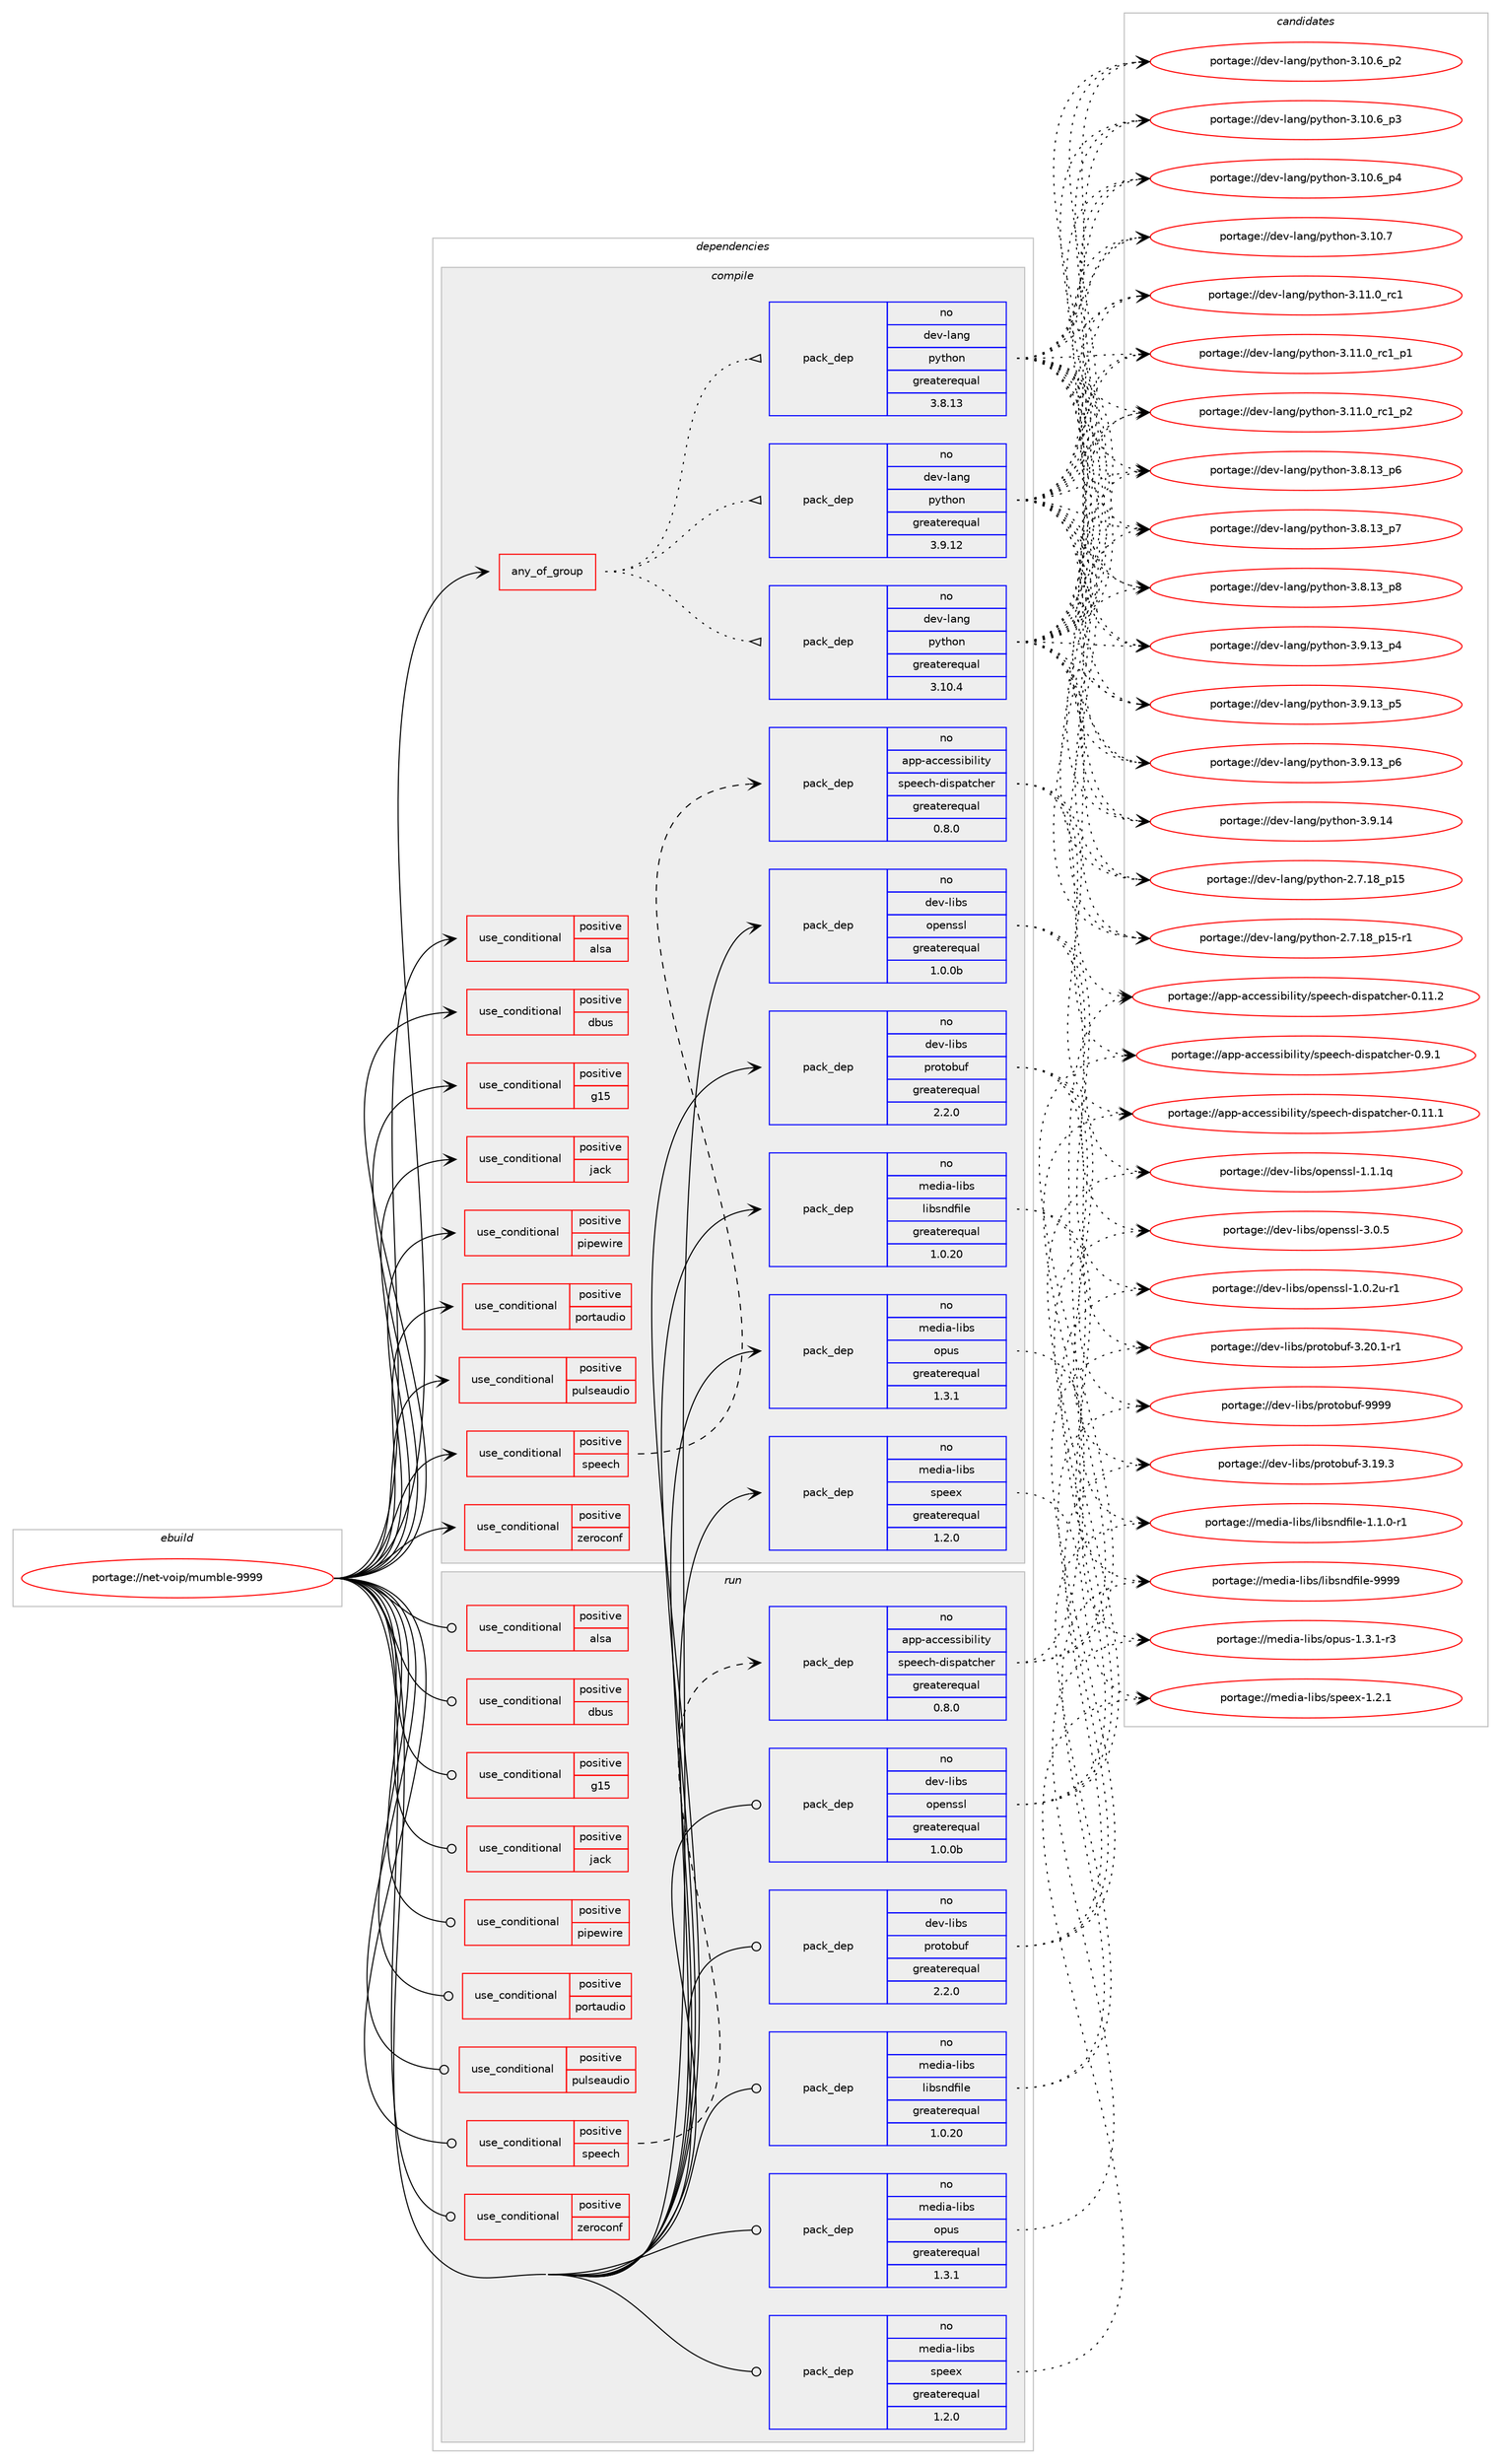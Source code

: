digraph prolog {

# *************
# Graph options
# *************

newrank=true;
concentrate=true;
compound=true;
graph [rankdir=LR,fontname=Helvetica,fontsize=10,ranksep=1.5];#, ranksep=2.5, nodesep=0.2];
edge  [arrowhead=vee];
node  [fontname=Helvetica,fontsize=10];

# **********
# The ebuild
# **********

subgraph cluster_leftcol {
color=gray;
rank=same;
label=<<i>ebuild</i>>;
id [label="portage://net-voip/mumble-9999", color=red, width=4, href="../net-voip/mumble-9999.svg"];
}

# ****************
# The dependencies
# ****************

subgraph cluster_midcol {
color=gray;
label=<<i>dependencies</i>>;
subgraph cluster_compile {
fillcolor="#eeeeee";
style=filled;
label=<<i>compile</i>>;
subgraph any4 {
dependency199 [label=<<TABLE BORDER="0" CELLBORDER="1" CELLSPACING="0" CELLPADDING="4"><TR><TD CELLPADDING="10">any_of_group</TD></TR></TABLE>>, shape=none, color=red];subgraph pack100 {
dependency200 [label=<<TABLE BORDER="0" CELLBORDER="1" CELLSPACING="0" CELLPADDING="4" WIDTH="220"><TR><TD ROWSPAN="6" CELLPADDING="30">pack_dep</TD></TR><TR><TD WIDTH="110">no</TD></TR><TR><TD>dev-lang</TD></TR><TR><TD>python</TD></TR><TR><TD>greaterequal</TD></TR><TR><TD>3.10.4</TD></TR></TABLE>>, shape=none, color=blue];
}
dependency199:e -> dependency200:w [weight=20,style="dotted",arrowhead="oinv"];
subgraph pack101 {
dependency201 [label=<<TABLE BORDER="0" CELLBORDER="1" CELLSPACING="0" CELLPADDING="4" WIDTH="220"><TR><TD ROWSPAN="6" CELLPADDING="30">pack_dep</TD></TR><TR><TD WIDTH="110">no</TD></TR><TR><TD>dev-lang</TD></TR><TR><TD>python</TD></TR><TR><TD>greaterequal</TD></TR><TR><TD>3.9.12</TD></TR></TABLE>>, shape=none, color=blue];
}
dependency199:e -> dependency201:w [weight=20,style="dotted",arrowhead="oinv"];
subgraph pack102 {
dependency202 [label=<<TABLE BORDER="0" CELLBORDER="1" CELLSPACING="0" CELLPADDING="4" WIDTH="220"><TR><TD ROWSPAN="6" CELLPADDING="30">pack_dep</TD></TR><TR><TD WIDTH="110">no</TD></TR><TR><TD>dev-lang</TD></TR><TR><TD>python</TD></TR><TR><TD>greaterequal</TD></TR><TR><TD>3.8.13</TD></TR></TABLE>>, shape=none, color=blue];
}
dependency199:e -> dependency202:w [weight=20,style="dotted",arrowhead="oinv"];
}
id:e -> dependency199:w [weight=20,style="solid",arrowhead="vee"];
subgraph cond97 {
dependency203 [label=<<TABLE BORDER="0" CELLBORDER="1" CELLSPACING="0" CELLPADDING="4"><TR><TD ROWSPAN="3" CELLPADDING="10">use_conditional</TD></TR><TR><TD>positive</TD></TR><TR><TD>alsa</TD></TR></TABLE>>, shape=none, color=red];
# *** BEGIN UNKNOWN DEPENDENCY TYPE (TODO) ***
# dependency203 -> package_dependency(portage://net-voip/mumble-9999,install,no,media-libs,alsa-lib,none,[,,],[],[])
# *** END UNKNOWN DEPENDENCY TYPE (TODO) ***

}
id:e -> dependency203:w [weight=20,style="solid",arrowhead="vee"];
subgraph cond98 {
dependency204 [label=<<TABLE BORDER="0" CELLBORDER="1" CELLSPACING="0" CELLPADDING="4"><TR><TD ROWSPAN="3" CELLPADDING="10">use_conditional</TD></TR><TR><TD>positive</TD></TR><TR><TD>dbus</TD></TR></TABLE>>, shape=none, color=red];
# *** BEGIN UNKNOWN DEPENDENCY TYPE (TODO) ***
# dependency204 -> package_dependency(portage://net-voip/mumble-9999,install,no,dev-qt,qtdbus,none,[,,],[slot(5)],[])
# *** END UNKNOWN DEPENDENCY TYPE (TODO) ***

}
id:e -> dependency204:w [weight=20,style="solid",arrowhead="vee"];
subgraph cond99 {
dependency205 [label=<<TABLE BORDER="0" CELLBORDER="1" CELLSPACING="0" CELLPADDING="4"><TR><TD ROWSPAN="3" CELLPADDING="10">use_conditional</TD></TR><TR><TD>positive</TD></TR><TR><TD>g15</TD></TR></TABLE>>, shape=none, color=red];
# *** BEGIN UNKNOWN DEPENDENCY TYPE (TODO) ***
# dependency205 -> package_dependency(portage://net-voip/mumble-9999,install,no,app-misc,g15daemon,none,[,,],any_same_slot,[])
# *** END UNKNOWN DEPENDENCY TYPE (TODO) ***

}
id:e -> dependency205:w [weight=20,style="solid",arrowhead="vee"];
subgraph cond100 {
dependency206 [label=<<TABLE BORDER="0" CELLBORDER="1" CELLSPACING="0" CELLPADDING="4"><TR><TD ROWSPAN="3" CELLPADDING="10">use_conditional</TD></TR><TR><TD>positive</TD></TR><TR><TD>jack</TD></TR></TABLE>>, shape=none, color=red];
# *** BEGIN UNKNOWN DEPENDENCY TYPE (TODO) ***
# dependency206 -> package_dependency(portage://net-voip/mumble-9999,install,no,virtual,jack,none,[,,],[],[])
# *** END UNKNOWN DEPENDENCY TYPE (TODO) ***

}
id:e -> dependency206:w [weight=20,style="solid",arrowhead="vee"];
subgraph cond101 {
dependency207 [label=<<TABLE BORDER="0" CELLBORDER="1" CELLSPACING="0" CELLPADDING="4"><TR><TD ROWSPAN="3" CELLPADDING="10">use_conditional</TD></TR><TR><TD>positive</TD></TR><TR><TD>pipewire</TD></TR></TABLE>>, shape=none, color=red];
# *** BEGIN UNKNOWN DEPENDENCY TYPE (TODO) ***
# dependency207 -> package_dependency(portage://net-voip/mumble-9999,install,no,media-video,pipewire,none,[,,],[],[])
# *** END UNKNOWN DEPENDENCY TYPE (TODO) ***

}
id:e -> dependency207:w [weight=20,style="solid",arrowhead="vee"];
subgraph cond102 {
dependency208 [label=<<TABLE BORDER="0" CELLBORDER="1" CELLSPACING="0" CELLPADDING="4"><TR><TD ROWSPAN="3" CELLPADDING="10">use_conditional</TD></TR><TR><TD>positive</TD></TR><TR><TD>portaudio</TD></TR></TABLE>>, shape=none, color=red];
# *** BEGIN UNKNOWN DEPENDENCY TYPE (TODO) ***
# dependency208 -> package_dependency(portage://net-voip/mumble-9999,install,no,media-libs,portaudio,none,[,,],[],[])
# *** END UNKNOWN DEPENDENCY TYPE (TODO) ***

}
id:e -> dependency208:w [weight=20,style="solid",arrowhead="vee"];
subgraph cond103 {
dependency209 [label=<<TABLE BORDER="0" CELLBORDER="1" CELLSPACING="0" CELLPADDING="4"><TR><TD ROWSPAN="3" CELLPADDING="10">use_conditional</TD></TR><TR><TD>positive</TD></TR><TR><TD>pulseaudio</TD></TR></TABLE>>, shape=none, color=red];
# *** BEGIN UNKNOWN DEPENDENCY TYPE (TODO) ***
# dependency209 -> package_dependency(portage://net-voip/mumble-9999,install,no,media-sound,pulseaudio,none,[,,],[],[])
# *** END UNKNOWN DEPENDENCY TYPE (TODO) ***

}
id:e -> dependency209:w [weight=20,style="solid",arrowhead="vee"];
subgraph cond104 {
dependency210 [label=<<TABLE BORDER="0" CELLBORDER="1" CELLSPACING="0" CELLPADDING="4"><TR><TD ROWSPAN="3" CELLPADDING="10">use_conditional</TD></TR><TR><TD>positive</TD></TR><TR><TD>speech</TD></TR></TABLE>>, shape=none, color=red];
subgraph pack103 {
dependency211 [label=<<TABLE BORDER="0" CELLBORDER="1" CELLSPACING="0" CELLPADDING="4" WIDTH="220"><TR><TD ROWSPAN="6" CELLPADDING="30">pack_dep</TD></TR><TR><TD WIDTH="110">no</TD></TR><TR><TD>app-accessibility</TD></TR><TR><TD>speech-dispatcher</TD></TR><TR><TD>greaterequal</TD></TR><TR><TD>0.8.0</TD></TR></TABLE>>, shape=none, color=blue];
}
dependency210:e -> dependency211:w [weight=20,style="dashed",arrowhead="vee"];
}
id:e -> dependency210:w [weight=20,style="solid",arrowhead="vee"];
subgraph cond105 {
dependency212 [label=<<TABLE BORDER="0" CELLBORDER="1" CELLSPACING="0" CELLPADDING="4"><TR><TD ROWSPAN="3" CELLPADDING="10">use_conditional</TD></TR><TR><TD>positive</TD></TR><TR><TD>zeroconf</TD></TR></TABLE>>, shape=none, color=red];
# *** BEGIN UNKNOWN DEPENDENCY TYPE (TODO) ***
# dependency212 -> package_dependency(portage://net-voip/mumble-9999,install,no,net-dns,avahi,none,[,,],[],[use(enable(mdnsresponder-compat),none)])
# *** END UNKNOWN DEPENDENCY TYPE (TODO) ***

}
id:e -> dependency212:w [weight=20,style="solid",arrowhead="vee"];
# *** BEGIN UNKNOWN DEPENDENCY TYPE (TODO) ***
# id -> package_dependency(portage://net-voip/mumble-9999,install,no,dev-cpp,nlohmann_json,none,[,,],[],[])
# *** END UNKNOWN DEPENDENCY TYPE (TODO) ***

# *** BEGIN UNKNOWN DEPENDENCY TYPE (TODO) ***
# id -> package_dependency(portage://net-voip/mumble-9999,install,no,dev-libs,boost,none,[,,],[],[])
# *** END UNKNOWN DEPENDENCY TYPE (TODO) ***

subgraph pack104 {
dependency213 [label=<<TABLE BORDER="0" CELLBORDER="1" CELLSPACING="0" CELLPADDING="4" WIDTH="220"><TR><TD ROWSPAN="6" CELLPADDING="30">pack_dep</TD></TR><TR><TD WIDTH="110">no</TD></TR><TR><TD>dev-libs</TD></TR><TR><TD>openssl</TD></TR><TR><TD>greaterequal</TD></TR><TR><TD>1.0.0b</TD></TR></TABLE>>, shape=none, color=blue];
}
id:e -> dependency213:w [weight=20,style="solid",arrowhead="vee"];
# *** BEGIN UNKNOWN DEPENDENCY TYPE (TODO) ***
# id -> package_dependency(portage://net-voip/mumble-9999,install,no,dev-libs,poco,none,[,,],[],[use(enable(util),none),use(enable(xml),none),use(enable(zip),none)])
# *** END UNKNOWN DEPENDENCY TYPE (TODO) ***

subgraph pack105 {
dependency214 [label=<<TABLE BORDER="0" CELLBORDER="1" CELLSPACING="0" CELLPADDING="4" WIDTH="220"><TR><TD ROWSPAN="6" CELLPADDING="30">pack_dep</TD></TR><TR><TD WIDTH="110">no</TD></TR><TR><TD>dev-libs</TD></TR><TR><TD>protobuf</TD></TR><TR><TD>greaterequal</TD></TR><TR><TD>2.2.0</TD></TR></TABLE>>, shape=none, color=blue];
}
id:e -> dependency214:w [weight=20,style="solid",arrowhead="vee"];
# *** BEGIN UNKNOWN DEPENDENCY TYPE (TODO) ***
# id -> package_dependency(portage://net-voip/mumble-9999,install,no,dev-qt,qtconcurrent,none,[,,],[slot(5)],[])
# *** END UNKNOWN DEPENDENCY TYPE (TODO) ***

# *** BEGIN UNKNOWN DEPENDENCY TYPE (TODO) ***
# id -> package_dependency(portage://net-voip/mumble-9999,install,no,dev-qt,qtcore,none,[,,],[slot(5)],[])
# *** END UNKNOWN DEPENDENCY TYPE (TODO) ***

# *** BEGIN UNKNOWN DEPENDENCY TYPE (TODO) ***
# id -> package_dependency(portage://net-voip/mumble-9999,install,no,dev-qt,qtgui,none,[,,],[slot(5)],[])
# *** END UNKNOWN DEPENDENCY TYPE (TODO) ***

# *** BEGIN UNKNOWN DEPENDENCY TYPE (TODO) ***
# id -> package_dependency(portage://net-voip/mumble-9999,install,no,dev-qt,qtnetwork,none,[,,],[slot(5)],[use(enable(ssl),none)])
# *** END UNKNOWN DEPENDENCY TYPE (TODO) ***

# *** BEGIN UNKNOWN DEPENDENCY TYPE (TODO) ***
# id -> package_dependency(portage://net-voip/mumble-9999,install,no,dev-qt,qtsql,none,[,,],[slot(5)],[use(enable(sqlite),none)])
# *** END UNKNOWN DEPENDENCY TYPE (TODO) ***

# *** BEGIN UNKNOWN DEPENDENCY TYPE (TODO) ***
# id -> package_dependency(portage://net-voip/mumble-9999,install,no,dev-qt,qtsvg,none,[,,],[slot(5)],[])
# *** END UNKNOWN DEPENDENCY TYPE (TODO) ***

# *** BEGIN UNKNOWN DEPENDENCY TYPE (TODO) ***
# id -> package_dependency(portage://net-voip/mumble-9999,install,no,dev-qt,qttest,none,[,,],[slot(5)],[])
# *** END UNKNOWN DEPENDENCY TYPE (TODO) ***

# *** BEGIN UNKNOWN DEPENDENCY TYPE (TODO) ***
# id -> package_dependency(portage://net-voip/mumble-9999,install,no,dev-qt,qtwidgets,none,[,,],[slot(5)],[])
# *** END UNKNOWN DEPENDENCY TYPE (TODO) ***

# *** BEGIN UNKNOWN DEPENDENCY TYPE (TODO) ***
# id -> package_dependency(portage://net-voip/mumble-9999,install,no,dev-qt,qtxml,none,[,,],[slot(5)],[])
# *** END UNKNOWN DEPENDENCY TYPE (TODO) ***

# *** BEGIN UNKNOWN DEPENDENCY TYPE (TODO) ***
# id -> package_dependency(portage://net-voip/mumble-9999,install,no,dev-util,desktop-file-utils,none,[,,],[],[])
# *** END UNKNOWN DEPENDENCY TYPE (TODO) ***

subgraph pack106 {
dependency215 [label=<<TABLE BORDER="0" CELLBORDER="1" CELLSPACING="0" CELLPADDING="4" WIDTH="220"><TR><TD ROWSPAN="6" CELLPADDING="30">pack_dep</TD></TR><TR><TD WIDTH="110">no</TD></TR><TR><TD>media-libs</TD></TR><TR><TD>libsndfile</TD></TR><TR><TD>greaterequal</TD></TR><TR><TD>1.0.20</TD></TR></TABLE>>, shape=none, color=blue];
}
id:e -> dependency215:w [weight=20,style="solid",arrowhead="vee"];
subgraph pack107 {
dependency216 [label=<<TABLE BORDER="0" CELLBORDER="1" CELLSPACING="0" CELLPADDING="4" WIDTH="220"><TR><TD ROWSPAN="6" CELLPADDING="30">pack_dep</TD></TR><TR><TD WIDTH="110">no</TD></TR><TR><TD>media-libs</TD></TR><TR><TD>opus</TD></TR><TR><TD>greaterequal</TD></TR><TR><TD>1.3.1</TD></TR></TABLE>>, shape=none, color=blue];
}
id:e -> dependency216:w [weight=20,style="solid",arrowhead="vee"];
subgraph pack108 {
dependency217 [label=<<TABLE BORDER="0" CELLBORDER="1" CELLSPACING="0" CELLPADDING="4" WIDTH="220"><TR><TD ROWSPAN="6" CELLPADDING="30">pack_dep</TD></TR><TR><TD WIDTH="110">no</TD></TR><TR><TD>media-libs</TD></TR><TR><TD>speex</TD></TR><TR><TD>greaterequal</TD></TR><TR><TD>1.2.0</TD></TR></TABLE>>, shape=none, color=blue];
}
id:e -> dependency217:w [weight=20,style="solid",arrowhead="vee"];
# *** BEGIN UNKNOWN DEPENDENCY TYPE (TODO) ***
# id -> package_dependency(portage://net-voip/mumble-9999,install,no,media-libs,speexdsp,none,[,,],[],[])
# *** END UNKNOWN DEPENDENCY TYPE (TODO) ***

# *** BEGIN UNKNOWN DEPENDENCY TYPE (TODO) ***
# id -> package_dependency(portage://net-voip/mumble-9999,install,no,sys-apps,lsb-release,none,[,,],[],[])
# *** END UNKNOWN DEPENDENCY TYPE (TODO) ***

# *** BEGIN UNKNOWN DEPENDENCY TYPE (TODO) ***
# id -> package_dependency(portage://net-voip/mumble-9999,install,no,x11-base,xorg-proto,none,[,,],[],[])
# *** END UNKNOWN DEPENDENCY TYPE (TODO) ***

# *** BEGIN UNKNOWN DEPENDENCY TYPE (TODO) ***
# id -> package_dependency(portage://net-voip/mumble-9999,install,no,x11-libs,libX11,none,[,,],[],[])
# *** END UNKNOWN DEPENDENCY TYPE (TODO) ***

# *** BEGIN UNKNOWN DEPENDENCY TYPE (TODO) ***
# id -> package_dependency(portage://net-voip/mumble-9999,install,no,x11-libs,libXi,none,[,,],[],[])
# *** END UNKNOWN DEPENDENCY TYPE (TODO) ***

# *** BEGIN UNKNOWN DEPENDENCY TYPE (TODO) ***
# id -> package_dependency(portage://net-voip/mumble-9999,install,no,x11-misc,shared-mime-info,none,[,,],[],[])
# *** END UNKNOWN DEPENDENCY TYPE (TODO) ***

}
subgraph cluster_compileandrun {
fillcolor="#eeeeee";
style=filled;
label=<<i>compile and run</i>>;
}
subgraph cluster_run {
fillcolor="#eeeeee";
style=filled;
label=<<i>run</i>>;
subgraph cond106 {
dependency218 [label=<<TABLE BORDER="0" CELLBORDER="1" CELLSPACING="0" CELLPADDING="4"><TR><TD ROWSPAN="3" CELLPADDING="10">use_conditional</TD></TR><TR><TD>positive</TD></TR><TR><TD>alsa</TD></TR></TABLE>>, shape=none, color=red];
# *** BEGIN UNKNOWN DEPENDENCY TYPE (TODO) ***
# dependency218 -> package_dependency(portage://net-voip/mumble-9999,run,no,media-libs,alsa-lib,none,[,,],[],[])
# *** END UNKNOWN DEPENDENCY TYPE (TODO) ***

}
id:e -> dependency218:w [weight=20,style="solid",arrowhead="odot"];
subgraph cond107 {
dependency219 [label=<<TABLE BORDER="0" CELLBORDER="1" CELLSPACING="0" CELLPADDING="4"><TR><TD ROWSPAN="3" CELLPADDING="10">use_conditional</TD></TR><TR><TD>positive</TD></TR><TR><TD>dbus</TD></TR></TABLE>>, shape=none, color=red];
# *** BEGIN UNKNOWN DEPENDENCY TYPE (TODO) ***
# dependency219 -> package_dependency(portage://net-voip/mumble-9999,run,no,dev-qt,qtdbus,none,[,,],[slot(5)],[])
# *** END UNKNOWN DEPENDENCY TYPE (TODO) ***

}
id:e -> dependency219:w [weight=20,style="solid",arrowhead="odot"];
subgraph cond108 {
dependency220 [label=<<TABLE BORDER="0" CELLBORDER="1" CELLSPACING="0" CELLPADDING="4"><TR><TD ROWSPAN="3" CELLPADDING="10">use_conditional</TD></TR><TR><TD>positive</TD></TR><TR><TD>g15</TD></TR></TABLE>>, shape=none, color=red];
# *** BEGIN UNKNOWN DEPENDENCY TYPE (TODO) ***
# dependency220 -> package_dependency(portage://net-voip/mumble-9999,run,no,app-misc,g15daemon,none,[,,],any_same_slot,[])
# *** END UNKNOWN DEPENDENCY TYPE (TODO) ***

}
id:e -> dependency220:w [weight=20,style="solid",arrowhead="odot"];
subgraph cond109 {
dependency221 [label=<<TABLE BORDER="0" CELLBORDER="1" CELLSPACING="0" CELLPADDING="4"><TR><TD ROWSPAN="3" CELLPADDING="10">use_conditional</TD></TR><TR><TD>positive</TD></TR><TR><TD>jack</TD></TR></TABLE>>, shape=none, color=red];
# *** BEGIN UNKNOWN DEPENDENCY TYPE (TODO) ***
# dependency221 -> package_dependency(portage://net-voip/mumble-9999,run,no,virtual,jack,none,[,,],[],[])
# *** END UNKNOWN DEPENDENCY TYPE (TODO) ***

}
id:e -> dependency221:w [weight=20,style="solid",arrowhead="odot"];
subgraph cond110 {
dependency222 [label=<<TABLE BORDER="0" CELLBORDER="1" CELLSPACING="0" CELLPADDING="4"><TR><TD ROWSPAN="3" CELLPADDING="10">use_conditional</TD></TR><TR><TD>positive</TD></TR><TR><TD>pipewire</TD></TR></TABLE>>, shape=none, color=red];
# *** BEGIN UNKNOWN DEPENDENCY TYPE (TODO) ***
# dependency222 -> package_dependency(portage://net-voip/mumble-9999,run,no,media-video,pipewire,none,[,,],[],[])
# *** END UNKNOWN DEPENDENCY TYPE (TODO) ***

}
id:e -> dependency222:w [weight=20,style="solid",arrowhead="odot"];
subgraph cond111 {
dependency223 [label=<<TABLE BORDER="0" CELLBORDER="1" CELLSPACING="0" CELLPADDING="4"><TR><TD ROWSPAN="3" CELLPADDING="10">use_conditional</TD></TR><TR><TD>positive</TD></TR><TR><TD>portaudio</TD></TR></TABLE>>, shape=none, color=red];
# *** BEGIN UNKNOWN DEPENDENCY TYPE (TODO) ***
# dependency223 -> package_dependency(portage://net-voip/mumble-9999,run,no,media-libs,portaudio,none,[,,],[],[])
# *** END UNKNOWN DEPENDENCY TYPE (TODO) ***

}
id:e -> dependency223:w [weight=20,style="solid",arrowhead="odot"];
subgraph cond112 {
dependency224 [label=<<TABLE BORDER="0" CELLBORDER="1" CELLSPACING="0" CELLPADDING="4"><TR><TD ROWSPAN="3" CELLPADDING="10">use_conditional</TD></TR><TR><TD>positive</TD></TR><TR><TD>pulseaudio</TD></TR></TABLE>>, shape=none, color=red];
# *** BEGIN UNKNOWN DEPENDENCY TYPE (TODO) ***
# dependency224 -> package_dependency(portage://net-voip/mumble-9999,run,no,media-sound,pulseaudio,none,[,,],[],[])
# *** END UNKNOWN DEPENDENCY TYPE (TODO) ***

}
id:e -> dependency224:w [weight=20,style="solid",arrowhead="odot"];
subgraph cond113 {
dependency225 [label=<<TABLE BORDER="0" CELLBORDER="1" CELLSPACING="0" CELLPADDING="4"><TR><TD ROWSPAN="3" CELLPADDING="10">use_conditional</TD></TR><TR><TD>positive</TD></TR><TR><TD>speech</TD></TR></TABLE>>, shape=none, color=red];
subgraph pack109 {
dependency226 [label=<<TABLE BORDER="0" CELLBORDER="1" CELLSPACING="0" CELLPADDING="4" WIDTH="220"><TR><TD ROWSPAN="6" CELLPADDING="30">pack_dep</TD></TR><TR><TD WIDTH="110">no</TD></TR><TR><TD>app-accessibility</TD></TR><TR><TD>speech-dispatcher</TD></TR><TR><TD>greaterequal</TD></TR><TR><TD>0.8.0</TD></TR></TABLE>>, shape=none, color=blue];
}
dependency225:e -> dependency226:w [weight=20,style="dashed",arrowhead="vee"];
}
id:e -> dependency225:w [weight=20,style="solid",arrowhead="odot"];
subgraph cond114 {
dependency227 [label=<<TABLE BORDER="0" CELLBORDER="1" CELLSPACING="0" CELLPADDING="4"><TR><TD ROWSPAN="3" CELLPADDING="10">use_conditional</TD></TR><TR><TD>positive</TD></TR><TR><TD>zeroconf</TD></TR></TABLE>>, shape=none, color=red];
# *** BEGIN UNKNOWN DEPENDENCY TYPE (TODO) ***
# dependency227 -> package_dependency(portage://net-voip/mumble-9999,run,no,net-dns,avahi,none,[,,],[],[use(enable(mdnsresponder-compat),none)])
# *** END UNKNOWN DEPENDENCY TYPE (TODO) ***

}
id:e -> dependency227:w [weight=20,style="solid",arrowhead="odot"];
subgraph pack110 {
dependency228 [label=<<TABLE BORDER="0" CELLBORDER="1" CELLSPACING="0" CELLPADDING="4" WIDTH="220"><TR><TD ROWSPAN="6" CELLPADDING="30">pack_dep</TD></TR><TR><TD WIDTH="110">no</TD></TR><TR><TD>dev-libs</TD></TR><TR><TD>openssl</TD></TR><TR><TD>greaterequal</TD></TR><TR><TD>1.0.0b</TD></TR></TABLE>>, shape=none, color=blue];
}
id:e -> dependency228:w [weight=20,style="solid",arrowhead="odot"];
# *** BEGIN UNKNOWN DEPENDENCY TYPE (TODO) ***
# id -> package_dependency(portage://net-voip/mumble-9999,run,no,dev-libs,poco,none,[,,],[],[use(enable(util),none),use(enable(xml),none),use(enable(zip),none)])
# *** END UNKNOWN DEPENDENCY TYPE (TODO) ***

subgraph pack111 {
dependency229 [label=<<TABLE BORDER="0" CELLBORDER="1" CELLSPACING="0" CELLPADDING="4" WIDTH="220"><TR><TD ROWSPAN="6" CELLPADDING="30">pack_dep</TD></TR><TR><TD WIDTH="110">no</TD></TR><TR><TD>dev-libs</TD></TR><TR><TD>protobuf</TD></TR><TR><TD>greaterequal</TD></TR><TR><TD>2.2.0</TD></TR></TABLE>>, shape=none, color=blue];
}
id:e -> dependency229:w [weight=20,style="solid",arrowhead="odot"];
# *** BEGIN UNKNOWN DEPENDENCY TYPE (TODO) ***
# id -> package_dependency(portage://net-voip/mumble-9999,run,no,dev-qt,qtcore,none,[,,],[slot(5)],[])
# *** END UNKNOWN DEPENDENCY TYPE (TODO) ***

# *** BEGIN UNKNOWN DEPENDENCY TYPE (TODO) ***
# id -> package_dependency(portage://net-voip/mumble-9999,run,no,dev-qt,qtgui,none,[,,],[slot(5)],[])
# *** END UNKNOWN DEPENDENCY TYPE (TODO) ***

# *** BEGIN UNKNOWN DEPENDENCY TYPE (TODO) ***
# id -> package_dependency(portage://net-voip/mumble-9999,run,no,dev-qt,qtnetwork,none,[,,],[slot(5)],[use(enable(ssl),none)])
# *** END UNKNOWN DEPENDENCY TYPE (TODO) ***

# *** BEGIN UNKNOWN DEPENDENCY TYPE (TODO) ***
# id -> package_dependency(portage://net-voip/mumble-9999,run,no,dev-qt,qtsql,none,[,,],[slot(5)],[use(enable(sqlite),none)])
# *** END UNKNOWN DEPENDENCY TYPE (TODO) ***

# *** BEGIN UNKNOWN DEPENDENCY TYPE (TODO) ***
# id -> package_dependency(portage://net-voip/mumble-9999,run,no,dev-qt,qtsvg,none,[,,],[slot(5)],[])
# *** END UNKNOWN DEPENDENCY TYPE (TODO) ***

# *** BEGIN UNKNOWN DEPENDENCY TYPE (TODO) ***
# id -> package_dependency(portage://net-voip/mumble-9999,run,no,dev-qt,qtwidgets,none,[,,],[slot(5)],[])
# *** END UNKNOWN DEPENDENCY TYPE (TODO) ***

# *** BEGIN UNKNOWN DEPENDENCY TYPE (TODO) ***
# id -> package_dependency(portage://net-voip/mumble-9999,run,no,dev-qt,qtxml,none,[,,],[slot(5)],[])
# *** END UNKNOWN DEPENDENCY TYPE (TODO) ***

subgraph pack112 {
dependency230 [label=<<TABLE BORDER="0" CELLBORDER="1" CELLSPACING="0" CELLPADDING="4" WIDTH="220"><TR><TD ROWSPAN="6" CELLPADDING="30">pack_dep</TD></TR><TR><TD WIDTH="110">no</TD></TR><TR><TD>media-libs</TD></TR><TR><TD>libsndfile</TD></TR><TR><TD>greaterequal</TD></TR><TR><TD>1.0.20</TD></TR></TABLE>>, shape=none, color=blue];
}
id:e -> dependency230:w [weight=20,style="solid",arrowhead="odot"];
subgraph pack113 {
dependency231 [label=<<TABLE BORDER="0" CELLBORDER="1" CELLSPACING="0" CELLPADDING="4" WIDTH="220"><TR><TD ROWSPAN="6" CELLPADDING="30">pack_dep</TD></TR><TR><TD WIDTH="110">no</TD></TR><TR><TD>media-libs</TD></TR><TR><TD>opus</TD></TR><TR><TD>greaterequal</TD></TR><TR><TD>1.3.1</TD></TR></TABLE>>, shape=none, color=blue];
}
id:e -> dependency231:w [weight=20,style="solid",arrowhead="odot"];
subgraph pack114 {
dependency232 [label=<<TABLE BORDER="0" CELLBORDER="1" CELLSPACING="0" CELLPADDING="4" WIDTH="220"><TR><TD ROWSPAN="6" CELLPADDING="30">pack_dep</TD></TR><TR><TD WIDTH="110">no</TD></TR><TR><TD>media-libs</TD></TR><TR><TD>speex</TD></TR><TR><TD>greaterequal</TD></TR><TR><TD>1.2.0</TD></TR></TABLE>>, shape=none, color=blue];
}
id:e -> dependency232:w [weight=20,style="solid",arrowhead="odot"];
# *** BEGIN UNKNOWN DEPENDENCY TYPE (TODO) ***
# id -> package_dependency(portage://net-voip/mumble-9999,run,no,media-libs,speexdsp,none,[,,],[],[])
# *** END UNKNOWN DEPENDENCY TYPE (TODO) ***

# *** BEGIN UNKNOWN DEPENDENCY TYPE (TODO) ***
# id -> package_dependency(portage://net-voip/mumble-9999,run,no,sys-apps,lsb-release,none,[,,],[],[])
# *** END UNKNOWN DEPENDENCY TYPE (TODO) ***

# *** BEGIN UNKNOWN DEPENDENCY TYPE (TODO) ***
# id -> package_dependency(portage://net-voip/mumble-9999,run,no,x11-libs,libX11,none,[,,],[],[])
# *** END UNKNOWN DEPENDENCY TYPE (TODO) ***

# *** BEGIN UNKNOWN DEPENDENCY TYPE (TODO) ***
# id -> package_dependency(portage://net-voip/mumble-9999,run,no,x11-libs,libXi,none,[,,],[],[])
# *** END UNKNOWN DEPENDENCY TYPE (TODO) ***

}
}

# **************
# The candidates
# **************

subgraph cluster_choices {
rank=same;
color=gray;
label=<<i>candidates</i>>;

subgraph choice100 {
color=black;
nodesep=1;
choice10010111845108971101034711212111610411111045504655464956951124953 [label="portage://dev-lang/python-2.7.18_p15", color=red, width=4,href="../dev-lang/python-2.7.18_p15.svg"];
choice100101118451089711010347112121116104111110455046554649569511249534511449 [label="portage://dev-lang/python-2.7.18_p15-r1", color=red, width=4,href="../dev-lang/python-2.7.18_p15-r1.svg"];
choice100101118451089711010347112121116104111110455146494846549511250 [label="portage://dev-lang/python-3.10.6_p2", color=red, width=4,href="../dev-lang/python-3.10.6_p2.svg"];
choice100101118451089711010347112121116104111110455146494846549511251 [label="portage://dev-lang/python-3.10.6_p3", color=red, width=4,href="../dev-lang/python-3.10.6_p3.svg"];
choice100101118451089711010347112121116104111110455146494846549511252 [label="portage://dev-lang/python-3.10.6_p4", color=red, width=4,href="../dev-lang/python-3.10.6_p4.svg"];
choice10010111845108971101034711212111610411111045514649484655 [label="portage://dev-lang/python-3.10.7", color=red, width=4,href="../dev-lang/python-3.10.7.svg"];
choice10010111845108971101034711212111610411111045514649494648951149949 [label="portage://dev-lang/python-3.11.0_rc1", color=red, width=4,href="../dev-lang/python-3.11.0_rc1.svg"];
choice100101118451089711010347112121116104111110455146494946489511499499511249 [label="portage://dev-lang/python-3.11.0_rc1_p1", color=red, width=4,href="../dev-lang/python-3.11.0_rc1_p1.svg"];
choice100101118451089711010347112121116104111110455146494946489511499499511250 [label="portage://dev-lang/python-3.11.0_rc1_p2", color=red, width=4,href="../dev-lang/python-3.11.0_rc1_p2.svg"];
choice100101118451089711010347112121116104111110455146564649519511254 [label="portage://dev-lang/python-3.8.13_p6", color=red, width=4,href="../dev-lang/python-3.8.13_p6.svg"];
choice100101118451089711010347112121116104111110455146564649519511255 [label="portage://dev-lang/python-3.8.13_p7", color=red, width=4,href="../dev-lang/python-3.8.13_p7.svg"];
choice100101118451089711010347112121116104111110455146564649519511256 [label="portage://dev-lang/python-3.8.13_p8", color=red, width=4,href="../dev-lang/python-3.8.13_p8.svg"];
choice100101118451089711010347112121116104111110455146574649519511252 [label="portage://dev-lang/python-3.9.13_p4", color=red, width=4,href="../dev-lang/python-3.9.13_p4.svg"];
choice100101118451089711010347112121116104111110455146574649519511253 [label="portage://dev-lang/python-3.9.13_p5", color=red, width=4,href="../dev-lang/python-3.9.13_p5.svg"];
choice100101118451089711010347112121116104111110455146574649519511254 [label="portage://dev-lang/python-3.9.13_p6", color=red, width=4,href="../dev-lang/python-3.9.13_p6.svg"];
choice10010111845108971101034711212111610411111045514657464952 [label="portage://dev-lang/python-3.9.14", color=red, width=4,href="../dev-lang/python-3.9.14.svg"];
dependency200:e -> choice10010111845108971101034711212111610411111045504655464956951124953:w [style=dotted,weight="100"];
dependency200:e -> choice100101118451089711010347112121116104111110455046554649569511249534511449:w [style=dotted,weight="100"];
dependency200:e -> choice100101118451089711010347112121116104111110455146494846549511250:w [style=dotted,weight="100"];
dependency200:e -> choice100101118451089711010347112121116104111110455146494846549511251:w [style=dotted,weight="100"];
dependency200:e -> choice100101118451089711010347112121116104111110455146494846549511252:w [style=dotted,weight="100"];
dependency200:e -> choice10010111845108971101034711212111610411111045514649484655:w [style=dotted,weight="100"];
dependency200:e -> choice10010111845108971101034711212111610411111045514649494648951149949:w [style=dotted,weight="100"];
dependency200:e -> choice100101118451089711010347112121116104111110455146494946489511499499511249:w [style=dotted,weight="100"];
dependency200:e -> choice100101118451089711010347112121116104111110455146494946489511499499511250:w [style=dotted,weight="100"];
dependency200:e -> choice100101118451089711010347112121116104111110455146564649519511254:w [style=dotted,weight="100"];
dependency200:e -> choice100101118451089711010347112121116104111110455146564649519511255:w [style=dotted,weight="100"];
dependency200:e -> choice100101118451089711010347112121116104111110455146564649519511256:w [style=dotted,weight="100"];
dependency200:e -> choice100101118451089711010347112121116104111110455146574649519511252:w [style=dotted,weight="100"];
dependency200:e -> choice100101118451089711010347112121116104111110455146574649519511253:w [style=dotted,weight="100"];
dependency200:e -> choice100101118451089711010347112121116104111110455146574649519511254:w [style=dotted,weight="100"];
dependency200:e -> choice10010111845108971101034711212111610411111045514657464952:w [style=dotted,weight="100"];
}
subgraph choice101 {
color=black;
nodesep=1;
choice10010111845108971101034711212111610411111045504655464956951124953 [label="portage://dev-lang/python-2.7.18_p15", color=red, width=4,href="../dev-lang/python-2.7.18_p15.svg"];
choice100101118451089711010347112121116104111110455046554649569511249534511449 [label="portage://dev-lang/python-2.7.18_p15-r1", color=red, width=4,href="../dev-lang/python-2.7.18_p15-r1.svg"];
choice100101118451089711010347112121116104111110455146494846549511250 [label="portage://dev-lang/python-3.10.6_p2", color=red, width=4,href="../dev-lang/python-3.10.6_p2.svg"];
choice100101118451089711010347112121116104111110455146494846549511251 [label="portage://dev-lang/python-3.10.6_p3", color=red, width=4,href="../dev-lang/python-3.10.6_p3.svg"];
choice100101118451089711010347112121116104111110455146494846549511252 [label="portage://dev-lang/python-3.10.6_p4", color=red, width=4,href="../dev-lang/python-3.10.6_p4.svg"];
choice10010111845108971101034711212111610411111045514649484655 [label="portage://dev-lang/python-3.10.7", color=red, width=4,href="../dev-lang/python-3.10.7.svg"];
choice10010111845108971101034711212111610411111045514649494648951149949 [label="portage://dev-lang/python-3.11.0_rc1", color=red, width=4,href="../dev-lang/python-3.11.0_rc1.svg"];
choice100101118451089711010347112121116104111110455146494946489511499499511249 [label="portage://dev-lang/python-3.11.0_rc1_p1", color=red, width=4,href="../dev-lang/python-3.11.0_rc1_p1.svg"];
choice100101118451089711010347112121116104111110455146494946489511499499511250 [label="portage://dev-lang/python-3.11.0_rc1_p2", color=red, width=4,href="../dev-lang/python-3.11.0_rc1_p2.svg"];
choice100101118451089711010347112121116104111110455146564649519511254 [label="portage://dev-lang/python-3.8.13_p6", color=red, width=4,href="../dev-lang/python-3.8.13_p6.svg"];
choice100101118451089711010347112121116104111110455146564649519511255 [label="portage://dev-lang/python-3.8.13_p7", color=red, width=4,href="../dev-lang/python-3.8.13_p7.svg"];
choice100101118451089711010347112121116104111110455146564649519511256 [label="portage://dev-lang/python-3.8.13_p8", color=red, width=4,href="../dev-lang/python-3.8.13_p8.svg"];
choice100101118451089711010347112121116104111110455146574649519511252 [label="portage://dev-lang/python-3.9.13_p4", color=red, width=4,href="../dev-lang/python-3.9.13_p4.svg"];
choice100101118451089711010347112121116104111110455146574649519511253 [label="portage://dev-lang/python-3.9.13_p5", color=red, width=4,href="../dev-lang/python-3.9.13_p5.svg"];
choice100101118451089711010347112121116104111110455146574649519511254 [label="portage://dev-lang/python-3.9.13_p6", color=red, width=4,href="../dev-lang/python-3.9.13_p6.svg"];
choice10010111845108971101034711212111610411111045514657464952 [label="portage://dev-lang/python-3.9.14", color=red, width=4,href="../dev-lang/python-3.9.14.svg"];
dependency201:e -> choice10010111845108971101034711212111610411111045504655464956951124953:w [style=dotted,weight="100"];
dependency201:e -> choice100101118451089711010347112121116104111110455046554649569511249534511449:w [style=dotted,weight="100"];
dependency201:e -> choice100101118451089711010347112121116104111110455146494846549511250:w [style=dotted,weight="100"];
dependency201:e -> choice100101118451089711010347112121116104111110455146494846549511251:w [style=dotted,weight="100"];
dependency201:e -> choice100101118451089711010347112121116104111110455146494846549511252:w [style=dotted,weight="100"];
dependency201:e -> choice10010111845108971101034711212111610411111045514649484655:w [style=dotted,weight="100"];
dependency201:e -> choice10010111845108971101034711212111610411111045514649494648951149949:w [style=dotted,weight="100"];
dependency201:e -> choice100101118451089711010347112121116104111110455146494946489511499499511249:w [style=dotted,weight="100"];
dependency201:e -> choice100101118451089711010347112121116104111110455146494946489511499499511250:w [style=dotted,weight="100"];
dependency201:e -> choice100101118451089711010347112121116104111110455146564649519511254:w [style=dotted,weight="100"];
dependency201:e -> choice100101118451089711010347112121116104111110455146564649519511255:w [style=dotted,weight="100"];
dependency201:e -> choice100101118451089711010347112121116104111110455146564649519511256:w [style=dotted,weight="100"];
dependency201:e -> choice100101118451089711010347112121116104111110455146574649519511252:w [style=dotted,weight="100"];
dependency201:e -> choice100101118451089711010347112121116104111110455146574649519511253:w [style=dotted,weight="100"];
dependency201:e -> choice100101118451089711010347112121116104111110455146574649519511254:w [style=dotted,weight="100"];
dependency201:e -> choice10010111845108971101034711212111610411111045514657464952:w [style=dotted,weight="100"];
}
subgraph choice102 {
color=black;
nodesep=1;
choice10010111845108971101034711212111610411111045504655464956951124953 [label="portage://dev-lang/python-2.7.18_p15", color=red, width=4,href="../dev-lang/python-2.7.18_p15.svg"];
choice100101118451089711010347112121116104111110455046554649569511249534511449 [label="portage://dev-lang/python-2.7.18_p15-r1", color=red, width=4,href="../dev-lang/python-2.7.18_p15-r1.svg"];
choice100101118451089711010347112121116104111110455146494846549511250 [label="portage://dev-lang/python-3.10.6_p2", color=red, width=4,href="../dev-lang/python-3.10.6_p2.svg"];
choice100101118451089711010347112121116104111110455146494846549511251 [label="portage://dev-lang/python-3.10.6_p3", color=red, width=4,href="../dev-lang/python-3.10.6_p3.svg"];
choice100101118451089711010347112121116104111110455146494846549511252 [label="portage://dev-lang/python-3.10.6_p4", color=red, width=4,href="../dev-lang/python-3.10.6_p4.svg"];
choice10010111845108971101034711212111610411111045514649484655 [label="portage://dev-lang/python-3.10.7", color=red, width=4,href="../dev-lang/python-3.10.7.svg"];
choice10010111845108971101034711212111610411111045514649494648951149949 [label="portage://dev-lang/python-3.11.0_rc1", color=red, width=4,href="../dev-lang/python-3.11.0_rc1.svg"];
choice100101118451089711010347112121116104111110455146494946489511499499511249 [label="portage://dev-lang/python-3.11.0_rc1_p1", color=red, width=4,href="../dev-lang/python-3.11.0_rc1_p1.svg"];
choice100101118451089711010347112121116104111110455146494946489511499499511250 [label="portage://dev-lang/python-3.11.0_rc1_p2", color=red, width=4,href="../dev-lang/python-3.11.0_rc1_p2.svg"];
choice100101118451089711010347112121116104111110455146564649519511254 [label="portage://dev-lang/python-3.8.13_p6", color=red, width=4,href="../dev-lang/python-3.8.13_p6.svg"];
choice100101118451089711010347112121116104111110455146564649519511255 [label="portage://dev-lang/python-3.8.13_p7", color=red, width=4,href="../dev-lang/python-3.8.13_p7.svg"];
choice100101118451089711010347112121116104111110455146564649519511256 [label="portage://dev-lang/python-3.8.13_p8", color=red, width=4,href="../dev-lang/python-3.8.13_p8.svg"];
choice100101118451089711010347112121116104111110455146574649519511252 [label="portage://dev-lang/python-3.9.13_p4", color=red, width=4,href="../dev-lang/python-3.9.13_p4.svg"];
choice100101118451089711010347112121116104111110455146574649519511253 [label="portage://dev-lang/python-3.9.13_p5", color=red, width=4,href="../dev-lang/python-3.9.13_p5.svg"];
choice100101118451089711010347112121116104111110455146574649519511254 [label="portage://dev-lang/python-3.9.13_p6", color=red, width=4,href="../dev-lang/python-3.9.13_p6.svg"];
choice10010111845108971101034711212111610411111045514657464952 [label="portage://dev-lang/python-3.9.14", color=red, width=4,href="../dev-lang/python-3.9.14.svg"];
dependency202:e -> choice10010111845108971101034711212111610411111045504655464956951124953:w [style=dotted,weight="100"];
dependency202:e -> choice100101118451089711010347112121116104111110455046554649569511249534511449:w [style=dotted,weight="100"];
dependency202:e -> choice100101118451089711010347112121116104111110455146494846549511250:w [style=dotted,weight="100"];
dependency202:e -> choice100101118451089711010347112121116104111110455146494846549511251:w [style=dotted,weight="100"];
dependency202:e -> choice100101118451089711010347112121116104111110455146494846549511252:w [style=dotted,weight="100"];
dependency202:e -> choice10010111845108971101034711212111610411111045514649484655:w [style=dotted,weight="100"];
dependency202:e -> choice10010111845108971101034711212111610411111045514649494648951149949:w [style=dotted,weight="100"];
dependency202:e -> choice100101118451089711010347112121116104111110455146494946489511499499511249:w [style=dotted,weight="100"];
dependency202:e -> choice100101118451089711010347112121116104111110455146494946489511499499511250:w [style=dotted,weight="100"];
dependency202:e -> choice100101118451089711010347112121116104111110455146564649519511254:w [style=dotted,weight="100"];
dependency202:e -> choice100101118451089711010347112121116104111110455146564649519511255:w [style=dotted,weight="100"];
dependency202:e -> choice100101118451089711010347112121116104111110455146564649519511256:w [style=dotted,weight="100"];
dependency202:e -> choice100101118451089711010347112121116104111110455146574649519511252:w [style=dotted,weight="100"];
dependency202:e -> choice100101118451089711010347112121116104111110455146574649519511253:w [style=dotted,weight="100"];
dependency202:e -> choice100101118451089711010347112121116104111110455146574649519511254:w [style=dotted,weight="100"];
dependency202:e -> choice10010111845108971101034711212111610411111045514657464952:w [style=dotted,weight="100"];
}
subgraph choice103 {
color=black;
nodesep=1;
choice971121124597999910111511510598105108105116121471151121011019910445100105115112971169910410111445484649494649 [label="portage://app-accessibility/speech-dispatcher-0.11.1", color=red, width=4,href="../app-accessibility/speech-dispatcher-0.11.1.svg"];
choice971121124597999910111511510598105108105116121471151121011019910445100105115112971169910410111445484649494650 [label="portage://app-accessibility/speech-dispatcher-0.11.2", color=red, width=4,href="../app-accessibility/speech-dispatcher-0.11.2.svg"];
choice9711211245979999101115115105981051081051161214711511210110199104451001051151129711699104101114454846574649 [label="portage://app-accessibility/speech-dispatcher-0.9.1", color=red, width=4,href="../app-accessibility/speech-dispatcher-0.9.1.svg"];
dependency211:e -> choice971121124597999910111511510598105108105116121471151121011019910445100105115112971169910410111445484649494649:w [style=dotted,weight="100"];
dependency211:e -> choice971121124597999910111511510598105108105116121471151121011019910445100105115112971169910410111445484649494650:w [style=dotted,weight="100"];
dependency211:e -> choice9711211245979999101115115105981051081051161214711511210110199104451001051151129711699104101114454846574649:w [style=dotted,weight="100"];
}
subgraph choice104 {
color=black;
nodesep=1;
choice1001011184510810598115471111121011101151151084549464846501174511449 [label="portage://dev-libs/openssl-1.0.2u-r1", color=red, width=4,href="../dev-libs/openssl-1.0.2u-r1.svg"];
choice100101118451081059811547111112101110115115108454946494649113 [label="portage://dev-libs/openssl-1.1.1q", color=red, width=4,href="../dev-libs/openssl-1.1.1q.svg"];
choice100101118451081059811547111112101110115115108455146484653 [label="portage://dev-libs/openssl-3.0.5", color=red, width=4,href="../dev-libs/openssl-3.0.5.svg"];
dependency213:e -> choice1001011184510810598115471111121011101151151084549464846501174511449:w [style=dotted,weight="100"];
dependency213:e -> choice100101118451081059811547111112101110115115108454946494649113:w [style=dotted,weight="100"];
dependency213:e -> choice100101118451081059811547111112101110115115108455146484653:w [style=dotted,weight="100"];
}
subgraph choice105 {
color=black;
nodesep=1;
choice1001011184510810598115471121141111161119811710245514649574651 [label="portage://dev-libs/protobuf-3.19.3", color=red, width=4,href="../dev-libs/protobuf-3.19.3.svg"];
choice10010111845108105981154711211411111611198117102455146504846494511449 [label="portage://dev-libs/protobuf-3.20.1-r1", color=red, width=4,href="../dev-libs/protobuf-3.20.1-r1.svg"];
choice100101118451081059811547112114111116111981171024557575757 [label="portage://dev-libs/protobuf-9999", color=red, width=4,href="../dev-libs/protobuf-9999.svg"];
dependency214:e -> choice1001011184510810598115471121141111161119811710245514649574651:w [style=dotted,weight="100"];
dependency214:e -> choice10010111845108105981154711211411111611198117102455146504846494511449:w [style=dotted,weight="100"];
dependency214:e -> choice100101118451081059811547112114111116111981171024557575757:w [style=dotted,weight="100"];
}
subgraph choice106 {
color=black;
nodesep=1;
choice10910110010597451081059811547108105981151101001021051081014549464946484511449 [label="portage://media-libs/libsndfile-1.1.0-r1", color=red, width=4,href="../media-libs/libsndfile-1.1.0-r1.svg"];
choice10910110010597451081059811547108105981151101001021051081014557575757 [label="portage://media-libs/libsndfile-9999", color=red, width=4,href="../media-libs/libsndfile-9999.svg"];
dependency215:e -> choice10910110010597451081059811547108105981151101001021051081014549464946484511449:w [style=dotted,weight="100"];
dependency215:e -> choice10910110010597451081059811547108105981151101001021051081014557575757:w [style=dotted,weight="100"];
}
subgraph choice107 {
color=black;
nodesep=1;
choice109101100105974510810598115471111121171154549465146494511451 [label="portage://media-libs/opus-1.3.1-r3", color=red, width=4,href="../media-libs/opus-1.3.1-r3.svg"];
dependency216:e -> choice109101100105974510810598115471111121171154549465146494511451:w [style=dotted,weight="100"];
}
subgraph choice108 {
color=black;
nodesep=1;
choice10910110010597451081059811547115112101101120454946504649 [label="portage://media-libs/speex-1.2.1", color=red, width=4,href="../media-libs/speex-1.2.1.svg"];
dependency217:e -> choice10910110010597451081059811547115112101101120454946504649:w [style=dotted,weight="100"];
}
subgraph choice109 {
color=black;
nodesep=1;
choice971121124597999910111511510598105108105116121471151121011019910445100105115112971169910410111445484649494649 [label="portage://app-accessibility/speech-dispatcher-0.11.1", color=red, width=4,href="../app-accessibility/speech-dispatcher-0.11.1.svg"];
choice971121124597999910111511510598105108105116121471151121011019910445100105115112971169910410111445484649494650 [label="portage://app-accessibility/speech-dispatcher-0.11.2", color=red, width=4,href="../app-accessibility/speech-dispatcher-0.11.2.svg"];
choice9711211245979999101115115105981051081051161214711511210110199104451001051151129711699104101114454846574649 [label="portage://app-accessibility/speech-dispatcher-0.9.1", color=red, width=4,href="../app-accessibility/speech-dispatcher-0.9.1.svg"];
dependency226:e -> choice971121124597999910111511510598105108105116121471151121011019910445100105115112971169910410111445484649494649:w [style=dotted,weight="100"];
dependency226:e -> choice971121124597999910111511510598105108105116121471151121011019910445100105115112971169910410111445484649494650:w [style=dotted,weight="100"];
dependency226:e -> choice9711211245979999101115115105981051081051161214711511210110199104451001051151129711699104101114454846574649:w [style=dotted,weight="100"];
}
subgraph choice110 {
color=black;
nodesep=1;
choice1001011184510810598115471111121011101151151084549464846501174511449 [label="portage://dev-libs/openssl-1.0.2u-r1", color=red, width=4,href="../dev-libs/openssl-1.0.2u-r1.svg"];
choice100101118451081059811547111112101110115115108454946494649113 [label="portage://dev-libs/openssl-1.1.1q", color=red, width=4,href="../dev-libs/openssl-1.1.1q.svg"];
choice100101118451081059811547111112101110115115108455146484653 [label="portage://dev-libs/openssl-3.0.5", color=red, width=4,href="../dev-libs/openssl-3.0.5.svg"];
dependency228:e -> choice1001011184510810598115471111121011101151151084549464846501174511449:w [style=dotted,weight="100"];
dependency228:e -> choice100101118451081059811547111112101110115115108454946494649113:w [style=dotted,weight="100"];
dependency228:e -> choice100101118451081059811547111112101110115115108455146484653:w [style=dotted,weight="100"];
}
subgraph choice111 {
color=black;
nodesep=1;
choice1001011184510810598115471121141111161119811710245514649574651 [label="portage://dev-libs/protobuf-3.19.3", color=red, width=4,href="../dev-libs/protobuf-3.19.3.svg"];
choice10010111845108105981154711211411111611198117102455146504846494511449 [label="portage://dev-libs/protobuf-3.20.1-r1", color=red, width=4,href="../dev-libs/protobuf-3.20.1-r1.svg"];
choice100101118451081059811547112114111116111981171024557575757 [label="portage://dev-libs/protobuf-9999", color=red, width=4,href="../dev-libs/protobuf-9999.svg"];
dependency229:e -> choice1001011184510810598115471121141111161119811710245514649574651:w [style=dotted,weight="100"];
dependency229:e -> choice10010111845108105981154711211411111611198117102455146504846494511449:w [style=dotted,weight="100"];
dependency229:e -> choice100101118451081059811547112114111116111981171024557575757:w [style=dotted,weight="100"];
}
subgraph choice112 {
color=black;
nodesep=1;
choice10910110010597451081059811547108105981151101001021051081014549464946484511449 [label="portage://media-libs/libsndfile-1.1.0-r1", color=red, width=4,href="../media-libs/libsndfile-1.1.0-r1.svg"];
choice10910110010597451081059811547108105981151101001021051081014557575757 [label="portage://media-libs/libsndfile-9999", color=red, width=4,href="../media-libs/libsndfile-9999.svg"];
dependency230:e -> choice10910110010597451081059811547108105981151101001021051081014549464946484511449:w [style=dotted,weight="100"];
dependency230:e -> choice10910110010597451081059811547108105981151101001021051081014557575757:w [style=dotted,weight="100"];
}
subgraph choice113 {
color=black;
nodesep=1;
choice109101100105974510810598115471111121171154549465146494511451 [label="portage://media-libs/opus-1.3.1-r3", color=red, width=4,href="../media-libs/opus-1.3.1-r3.svg"];
dependency231:e -> choice109101100105974510810598115471111121171154549465146494511451:w [style=dotted,weight="100"];
}
subgraph choice114 {
color=black;
nodesep=1;
choice10910110010597451081059811547115112101101120454946504649 [label="portage://media-libs/speex-1.2.1", color=red, width=4,href="../media-libs/speex-1.2.1.svg"];
dependency232:e -> choice10910110010597451081059811547115112101101120454946504649:w [style=dotted,weight="100"];
}
}

}
